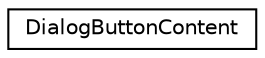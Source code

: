 digraph "Graphical Class Hierarchy"
{
 // INTERACTIVE_SVG=YES
 // LATEX_PDF_SIZE
  edge [fontname="Helvetica",fontsize="10",labelfontname="Helvetica",labelfontsize="10"];
  node [fontname="Helvetica",fontsize="10",shape=record];
  rankdir="LR";
  Node0 [label="DialogButtonContent",height=0.2,width=0.4,color="black", fillcolor="white", style="filled",URL="$class_dialog_button_content.html",tooltip=" "];
}
